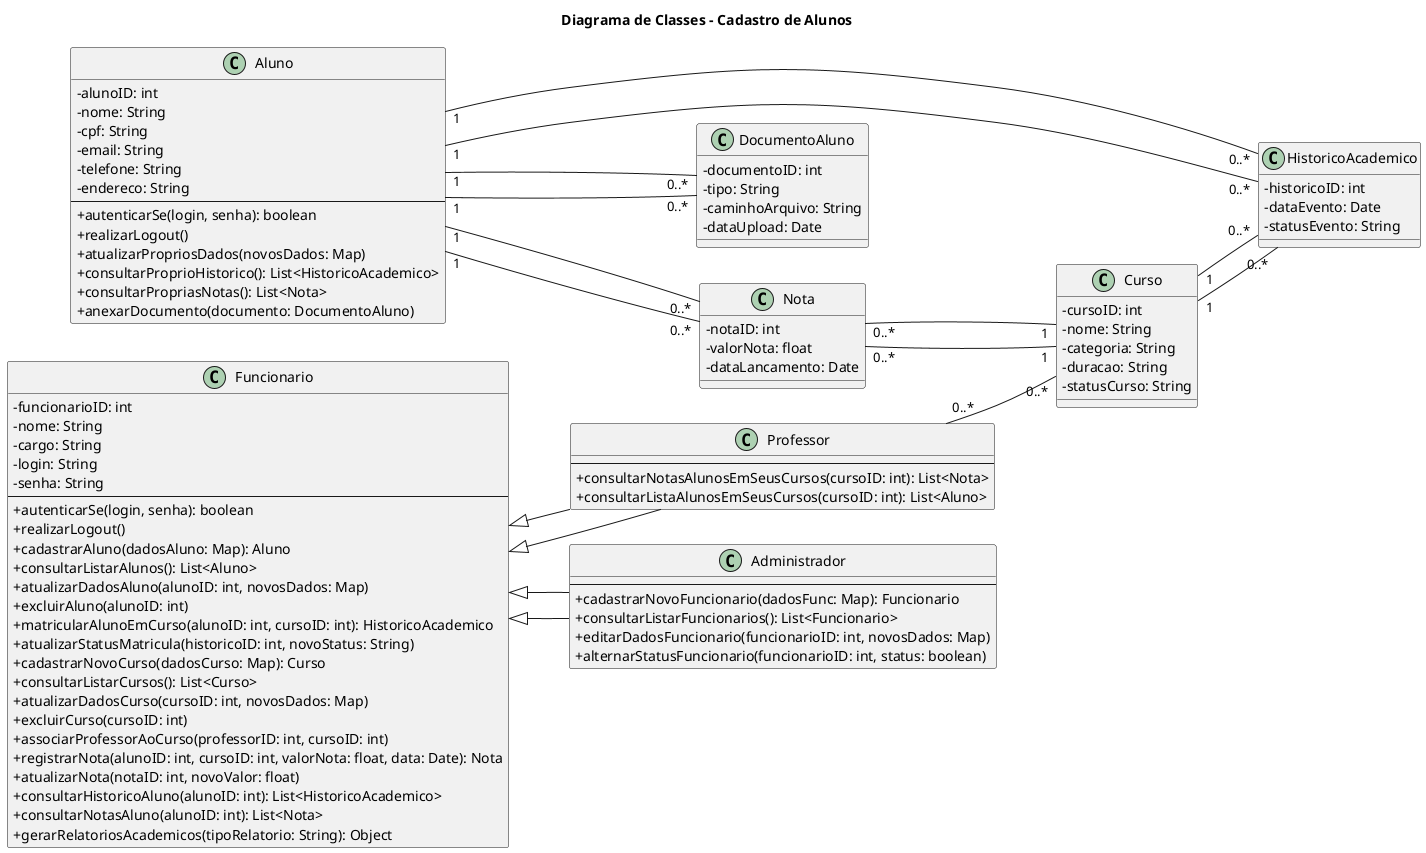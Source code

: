 @startuml
title Diagrama de Classes - Cadastro de Alunos

left to right direction
skinparam packageStyle rectangle
skinparam classAttributeIconSize 0

class Aluno {
  - alunoID: int
  - nome: String
  - cpf: String
  - email: String
  - telefone: String
  - endereco: String
  --
  + autenticarSe(login, senha): boolean
  + realizarLogout()
  + atualizarPropriosDados(novosDados: Map)
  + consultarProprioHistorico(): List<HistoricoAcademico>
  + consultarPropriasNotas(): List<Nota>
  + anexarDocumento(documento: DocumentoAluno)
}

class Funcionario {
  - funcionarioID: int
  - nome: String
  - cargo: String
  - login: String
  - senha: String
  --
  + autenticarSe(login, senha): boolean
  + realizarLogout()
  + cadastrarAluno(dadosAluno: Map): Aluno
  + consultarListarAlunos(): List<Aluno>
  + atualizarDadosAluno(alunoID: int, novosDados: Map)
  + excluirAluno(alunoID: int)
  + matricularAlunoEmCurso(alunoID: int, cursoID: int): HistoricoAcademico
  + atualizarStatusMatricula(historicoID: int, novoStatus: String)
  + cadastrarNovoCurso(dadosCurso: Map): Curso
  + consultarListarCursos(): List<Curso>
  + atualizarDadosCurso(cursoID: int, novosDados: Map)
  + excluirCurso(cursoID: int)
  + associarProfessorAoCurso(professorID: int, cursoID: int)
  + registrarNota(alunoID: int, cursoID: int, valorNota: float, data: Date): Nota
  + atualizarNota(notaID: int, novoValor: float)
  + consultarHistoricoAluno(alunoID: int): List<HistoricoAcademico>
  + consultarNotasAluno(alunoID: int): List<Nota>
  + gerarRelatoriosAcademicos(tipoRelatorio: String): Object
}

class Administrador extends Funcionario {
  ' Atributos herdados de Funcionario
  --
  + cadastrarNovoFuncionario(dadosFunc: Map): Funcionario
  + consultarListarFuncionarios(): List<Funcionario>
  + editarDadosFuncionario(funcionarioID: int, novosDados: Map)
  + alternarStatusFuncionario(funcionarioID: int, status: boolean)
}

class Professor extends Funcionario {
  ' Atributos herdados de Funcionario
  --
  + consultarNotasAlunosEmSeusCursos(cursoID: int): List<Nota>
  + consultarListaAlunosEmSeusCursos(cursoID: int): List<Aluno>
}

class Curso {
  - cursoID: int
  - nome: String
  - categoria: String
  - duracao: String
  - statusCurso: String
}

class Nota {
  - notaID: int
  - valorNota: float
  - dataLancamento: Date
}

class HistoricoAcademico {
  - historicoID: int
  - dataEvento: Date
  - statusEvento: String
}

class DocumentoAluno {
  - documentoID: int
  - tipo: String
  - caminhoArquivo: String
  - dataUpload: Date
}

' Relacionamentos de Herança
Funcionario <|-- Administrador
Funcionario <|-- Professor

' Relacionamentos de Associação (estilo visual limpo)
Aluno "1" -- "0..*" Nota
Nota "0..*" -- "1" Aluno

Curso "1" -- "0..*" Nota
Nota "0..*" -- "1" Curso

Aluno "1" -- "0..*" HistoricoAcademico
HistoricoAcademico "0..*" -- "1" Aluno

Curso "1" -- "0..*" HistoricoAcademico
HistoricoAcademico "0..*" -- "1" Curso

Aluno "1" -- "0..*" DocumentoAluno
DocumentoAluno "0..*" -- "1" Aluno

Professor "0..*" -- "0..*" Curso

@enduml